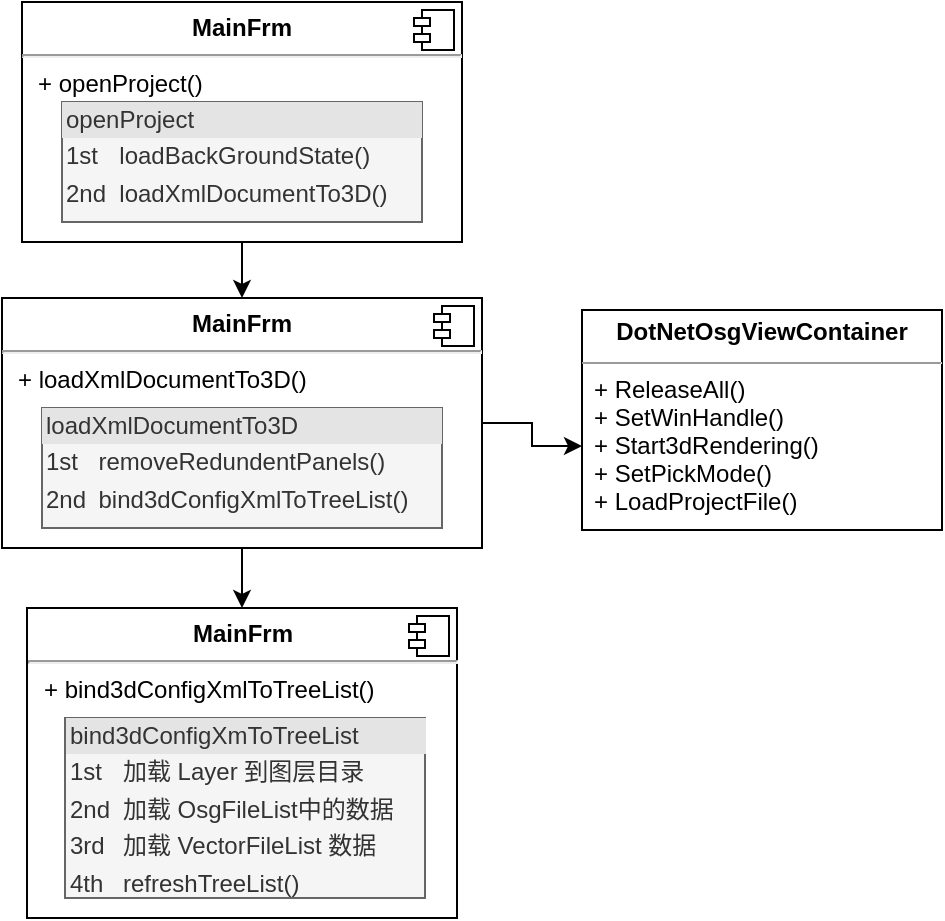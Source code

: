 <mxfile version="14.1.2" type="github">
  <diagram id="eg0OOWS5u3Eq4Op8deKR" name="Page-1">
    <mxGraphModel dx="590" dy="513" grid="1" gridSize="10" guides="1" tooltips="1" connect="1" arrows="1" fold="1" page="1" pageScale="1" pageWidth="827" pageHeight="1169" math="0" shadow="0">
      <root>
        <mxCell id="0" />
        <mxCell id="1" parent="0" />
        <mxCell id="0_EYBNdmRiKdI7s5gTWB-4" value="" style="edgeStyle=orthogonalEdgeStyle;rounded=0;orthogonalLoop=1;jettySize=auto;html=1;" edge="1" parent="1" source="jkjiSasW9flsP1HJkbxI-5">
          <mxGeometry relative="1" as="geometry">
            <mxPoint x="210" y="340" as="targetPoint" />
          </mxGeometry>
        </mxCell>
        <mxCell id="jkjiSasW9flsP1HJkbxI-5" value="&lt;p style=&quot;margin: 0px ; margin-top: 6px ; text-align: center&quot;&gt;&lt;b&gt;MainFrm&lt;/b&gt;&lt;/p&gt;&lt;hr&gt;&lt;p style=&quot;margin: 0px ; margin-left: 8px&quot;&gt;+&amp;nbsp;openProject()&lt;br&gt;&lt;br&gt;&lt;/p&gt;" style="align=left;overflow=fill;html=1;dropTarget=0;" parent="1" vertex="1">
          <mxGeometry x="100" y="192" width="220" height="120" as="geometry" />
        </mxCell>
        <mxCell id="jkjiSasW9flsP1HJkbxI-6" value="" style="shape=component;jettyWidth=8;jettyHeight=4;" parent="jkjiSasW9flsP1HJkbxI-5" vertex="1">
          <mxGeometry x="1" width="20" height="20" relative="1" as="geometry">
            <mxPoint x="-24" y="4" as="offset" />
          </mxGeometry>
        </mxCell>
        <mxCell id="jkjiSasW9flsP1HJkbxI-8" value="&lt;div style=&quot;box-sizing: border-box ; width: 100% ; background: #e4e4e4 ; padding: 2px&quot;&gt;openProject&lt;/div&gt;&lt;table style=&quot;width: 100% ; font-size: 1em&quot; cellpadding=&quot;2&quot; cellspacing=&quot;0&quot;&gt;&lt;tbody&gt;&lt;tr&gt;&lt;td&gt;1st&lt;/td&gt;&lt;td&gt;loadBackGroundState()&lt;/td&gt;&lt;/tr&gt;&lt;tr&gt;&lt;td&gt;2nd&lt;/td&gt;&lt;td&gt;loadXmlDocumentTo3D()&lt;/td&gt;&lt;/tr&gt;&lt;tr&gt;&lt;td&gt;&lt;/td&gt;&lt;td&gt;&lt;br&gt;&lt;/td&gt;&lt;/tr&gt;&lt;/tbody&gt;&lt;/table&gt;" style="verticalAlign=top;align=left;overflow=fill;html=1;fillColor=#f5f5f5;strokeColor=#666666;fontColor=#333333;" parent="1" vertex="1">
          <mxGeometry x="120" y="242" width="180" height="60" as="geometry" />
        </mxCell>
        <mxCell id="0_EYBNdmRiKdI7s5gTWB-11" style="edgeStyle=orthogonalEdgeStyle;rounded=0;orthogonalLoop=1;jettySize=auto;html=1;exitX=1;exitY=0.5;exitDx=0;exitDy=0;" edge="1" parent="1" source="0_EYBNdmRiKdI7s5gTWB-1" target="0_EYBNdmRiKdI7s5gTWB-7">
          <mxGeometry relative="1" as="geometry" />
        </mxCell>
        <mxCell id="0_EYBNdmRiKdI7s5gTWB-18" style="edgeStyle=orthogonalEdgeStyle;rounded=0;orthogonalLoop=1;jettySize=auto;html=1;exitX=0.5;exitY=1;exitDx=0;exitDy=0;entryX=0.5;entryY=0;entryDx=0;entryDy=0;" edge="1" parent="1" source="0_EYBNdmRiKdI7s5gTWB-1" target="0_EYBNdmRiKdI7s5gTWB-12">
          <mxGeometry relative="1" as="geometry" />
        </mxCell>
        <mxCell id="0_EYBNdmRiKdI7s5gTWB-1" value="&lt;p style=&quot;margin: 0px ; margin-top: 6px ; text-align: center&quot;&gt;&lt;b&gt;MainFrm&lt;/b&gt;&lt;/p&gt;&lt;hr&gt;&lt;p style=&quot;margin: 0px ; margin-left: 8px&quot;&gt;+ loadXmlDocumentTo3D()&lt;br&gt;&lt;/p&gt;" style="align=left;overflow=fill;html=1;dropTarget=0;" vertex="1" parent="1">
          <mxGeometry x="90" y="340" width="240" height="125" as="geometry" />
        </mxCell>
        <mxCell id="0_EYBNdmRiKdI7s5gTWB-2" value="" style="shape=component;jettyWidth=8;jettyHeight=4;" vertex="1" parent="0_EYBNdmRiKdI7s5gTWB-1">
          <mxGeometry x="1" width="20" height="20" relative="1" as="geometry">
            <mxPoint x="-24" y="4" as="offset" />
          </mxGeometry>
        </mxCell>
        <mxCell id="0_EYBNdmRiKdI7s5gTWB-3" value="&lt;div style=&quot;box-sizing: border-box ; width: 100% ; background: #e4e4e4 ; padding: 2px&quot;&gt;loadXmlDocumentTo3D&lt;/div&gt;&lt;table style=&quot;width: 100% ; font-size: 1em&quot; cellpadding=&quot;2&quot; cellspacing=&quot;0&quot;&gt;&lt;tbody&gt;&lt;tr&gt;&lt;td&gt;1st&lt;/td&gt;&lt;td&gt;removeRedundentPanels()&lt;/td&gt;&lt;/tr&gt;&lt;tr&gt;&lt;td&gt;2nd&lt;/td&gt;&lt;td&gt;bind3dConfigXmlToTreeList()&lt;/td&gt;&lt;/tr&gt;&lt;tr&gt;&lt;td&gt;&lt;/td&gt;&lt;td&gt;&lt;br&gt;&lt;/td&gt;&lt;/tr&gt;&lt;/tbody&gt;&lt;/table&gt;" style="verticalAlign=top;align=left;overflow=fill;html=1;fillColor=#f5f5f5;strokeColor=#666666;fontColor=#333333;" vertex="1" parent="1">
          <mxGeometry x="110" y="395" width="200" height="60" as="geometry" />
        </mxCell>
        <mxCell id="0_EYBNdmRiKdI7s5gTWB-5" value="&lt;p style=&quot;margin: 0px ; margin-top: 4px ; text-align: center&quot;&gt;&lt;b&gt;DotNetOsgViewContainer&lt;/b&gt;&lt;/p&gt;&lt;div style=&quot;height: 2px&quot;&gt;&lt;/div&gt;&lt;hr size=&quot;1&quot;&gt;&lt;div style=&quot;height: 2px&quot;&gt;&lt;/div&gt;" style="verticalAlign=top;align=left;overflow=fill;fontSize=12;fontFamily=Helvetica;html=1;" vertex="1" parent="1">
          <mxGeometry x="380" y="346" width="180" height="110" as="geometry" />
        </mxCell>
        <mxCell id="0_EYBNdmRiKdI7s5gTWB-7" value="+ ReleaseAll()&#xa;+ SetWinHandle()&#xa;+ Start3dRendering()&#xa;+ SetPickMode()&#xa;+ LoadProjectFile()&#xa;" style="text;strokeColor=none;fillColor=none;align=left;verticalAlign=top;spacingLeft=4;spacingRight=4;overflow=hidden;rotatable=0;points=[[0,0.5],[1,0.5]];portConstraint=eastwest;" vertex="1" parent="1">
          <mxGeometry x="380" y="372" width="180" height="84" as="geometry" />
        </mxCell>
        <mxCell id="0_EYBNdmRiKdI7s5gTWB-12" value="&lt;p style=&quot;margin: 0px ; margin-top: 6px ; text-align: center&quot;&gt;&lt;b&gt;MainFrm&lt;/b&gt;&lt;/p&gt;&lt;hr&gt;&lt;p style=&quot;margin: 0px ; margin-left: 8px&quot;&gt;+ bind3dConfigXmlToTreeList()&lt;br&gt;&lt;/p&gt;" style="align=left;overflow=fill;html=1;dropTarget=0;" vertex="1" parent="1">
          <mxGeometry x="102.5" y="495" width="215" height="155" as="geometry" />
        </mxCell>
        <mxCell id="0_EYBNdmRiKdI7s5gTWB-13" value="" style="shape=component;jettyWidth=8;jettyHeight=4;" vertex="1" parent="0_EYBNdmRiKdI7s5gTWB-12">
          <mxGeometry x="1" width="20" height="20" relative="1" as="geometry">
            <mxPoint x="-24" y="4" as="offset" />
          </mxGeometry>
        </mxCell>
        <mxCell id="0_EYBNdmRiKdI7s5gTWB-14" value="&lt;div style=&quot;box-sizing: border-box ; width: 100% ; background: #e4e4e4 ; padding: 2px&quot;&gt;bind3dConfigXmToTreeList&lt;/div&gt;&lt;table style=&quot;width: 100% ; font-size: 1em&quot; cellpadding=&quot;2&quot; cellspacing=&quot;0&quot;&gt;&lt;tbody&gt;&lt;tr&gt;&lt;td&gt;1st&lt;/td&gt;&lt;td&gt;加载 Layer&amp;nbsp;到图层目录&lt;/td&gt;&lt;/tr&gt;&lt;tr&gt;&lt;td&gt;2nd&lt;/td&gt;&lt;td&gt;加载 OsgFileList中的数据&lt;br&gt;&lt;/td&gt;&lt;/tr&gt;&lt;tr&gt;&lt;td&gt;3rd&lt;/td&gt;&lt;td&gt;加载 VectorFileList&amp;nbsp;数据&lt;/td&gt;&lt;/tr&gt;&lt;tr&gt;&lt;td&gt;4th&lt;/td&gt;&lt;td&gt;refreshTreeList()&lt;br&gt;&lt;/td&gt;&lt;/tr&gt;&lt;/tbody&gt;&lt;/table&gt;" style="verticalAlign=top;align=left;overflow=fill;html=1;fillColor=#f5f5f5;strokeColor=#666666;fontColor=#333333;" vertex="1" parent="1">
          <mxGeometry x="121.5" y="550" width="180" height="90" as="geometry" />
        </mxCell>
      </root>
    </mxGraphModel>
  </diagram>
</mxfile>
